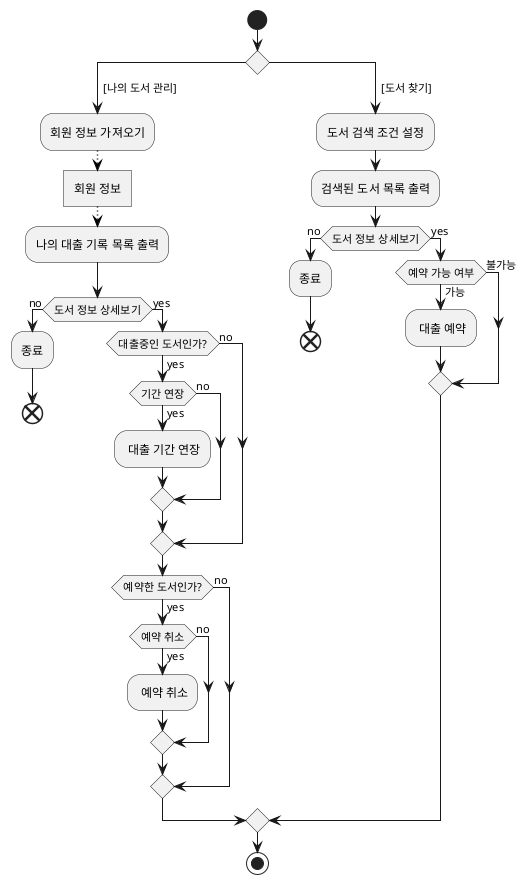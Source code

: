 @startuml
start

switch ()
case (  [나의 도서 관리])
    :회원 정보 가져오기;
    -[#black,dotted]->
    :회원 정보;<<task>>
    -[#black,dotted]->
    :나의 대출 기록 목록 출력;
    if (도서 정보 상세보기) then (no)
        :종료;
        end
    else (yes)
        if(대출중인 도서인가?) then (yes)
            if (기간 연장) then (yes)
                : 대출 기간 연장;
            else (no)
            endif
        else (no)
        endif
        
        if(예약한 도서인가?) then (yes)
            if (예약 취소) then (yes)
                : 예약 취소;
            else (no)
            endif
        else (no)
        endif
    endif 
case (  [도서 찾기])
    :도서 검색 조건 설정;
    :검색된 도서 목록 출력;
    if (도서 정보 상세보기) then (no)
        :종료;
        end
    else (yes)
        if(예약 가능 여부) then (가능)
            : 대출 예약;
        else (불가능)
        endif
    endif 
endswitch
stop

@enduml